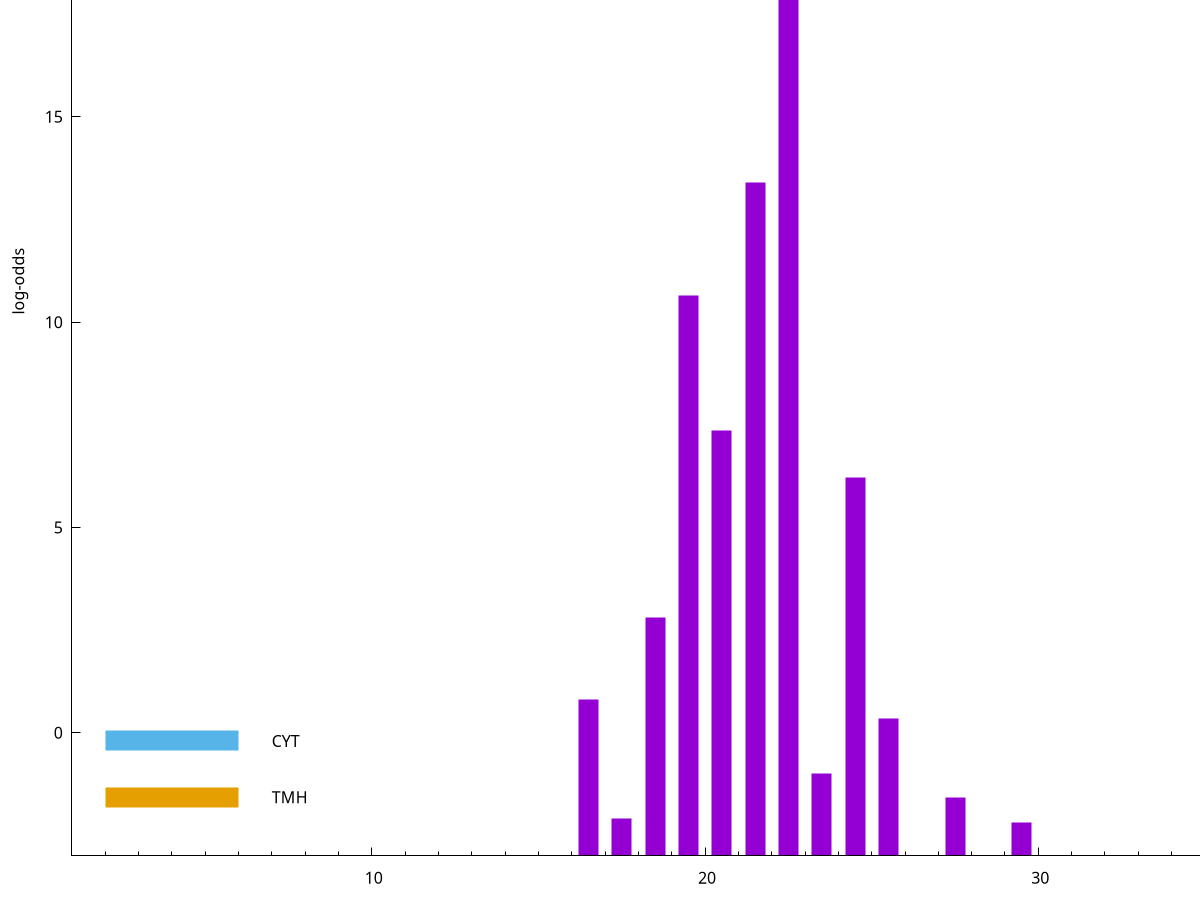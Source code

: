 set title "LipoP predictions for SRR5666568.gff"
set size 2., 1.4
set xrange [1:70] 
set mxtics 10
set yrange [-3:25]
set y2range [0:28]
set ylabel "log-odds"
set term postscript eps color solid "Helvetica" 30
set output "SRR5666568.gff664.eps"
set arrow from 2,19.535 to 6,19.535 nohead lt 1 lw 20
set label "SpI" at 7,19.535
set arrow from 2,-0.200913 to 6,-0.200913 nohead lt 3 lw 20
set label "CYT" at 7,-0.200913
set arrow from 2,-1.57051 to 6,-1.57051 nohead lt 4 lw 20
set label "TMH" at 7,-1.57051
set arrow from 2,19.535 to 6,19.535 nohead lt 1 lw 20
set label "SpI" at 7,19.535
# NOTE: The scores below are the log-odds scores with the threshold
# NOTE: subtracted (a hack to make gnuplot make the histogram all
# NOTE: look nice).
plot "-" axes x1y2 title "" with impulses lt 1 lw 20
22.500000 22.510600
21.500000 16.410400
19.500000 13.646600
20.500000 10.364410
24.500000 9.228660
18.500000 5.798310
16.500000 3.820000
25.500000 3.358288
23.500000 2.013914
27.500000 1.413020
17.500000 0.919360
29.500000 0.813150
e
exit
